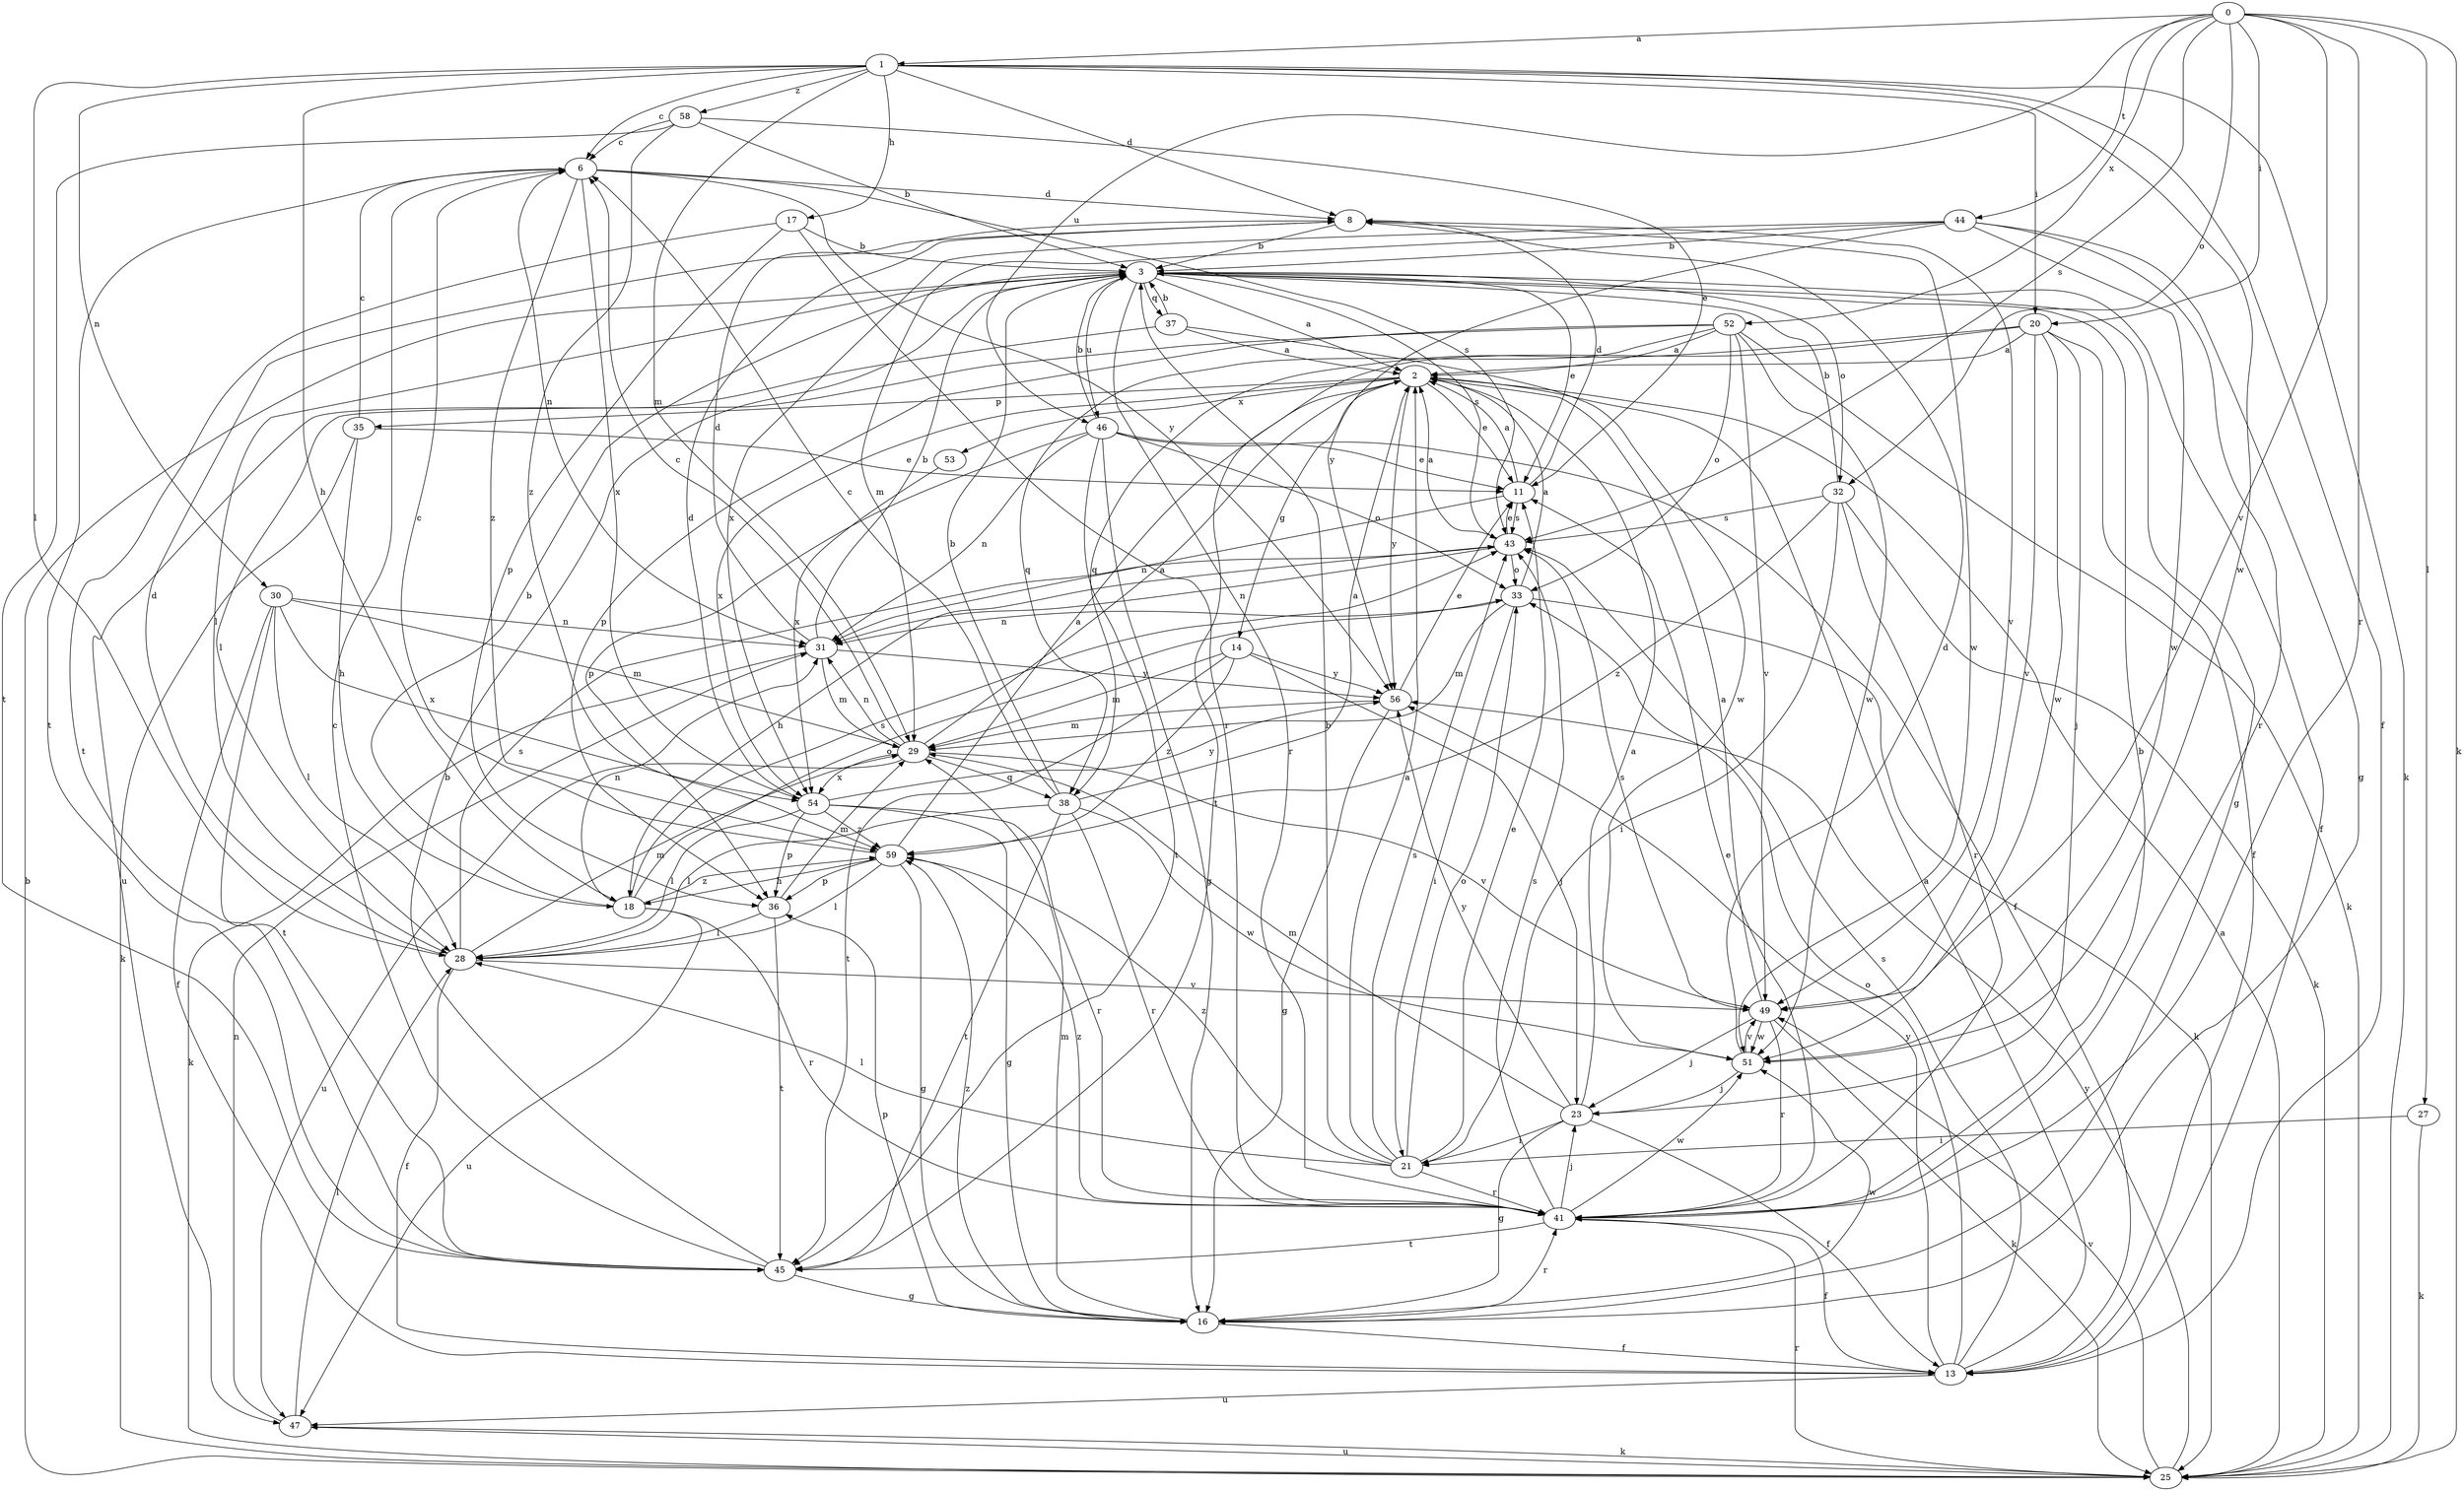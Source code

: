 strict digraph  {
0;
1;
2;
3;
6;
8;
11;
13;
14;
16;
17;
18;
20;
21;
23;
25;
27;
28;
29;
30;
31;
32;
33;
35;
36;
37;
38;
41;
43;
44;
45;
46;
47;
49;
51;
52;
53;
54;
56;
58;
59;
0 -> 1  [label=a];
0 -> 20  [label=i];
0 -> 25  [label=k];
0 -> 27  [label=l];
0 -> 32  [label=o];
0 -> 41  [label=r];
0 -> 43  [label=s];
0 -> 44  [label=t];
0 -> 46  [label=u];
0 -> 49  [label=v];
0 -> 52  [label=x];
1 -> 6  [label=c];
1 -> 8  [label=d];
1 -> 13  [label=f];
1 -> 17  [label=h];
1 -> 18  [label=h];
1 -> 20  [label=i];
1 -> 25  [label=k];
1 -> 28  [label=l];
1 -> 29  [label=m];
1 -> 30  [label=n];
1 -> 51  [label=w];
1 -> 58  [label=z];
2 -> 11  [label=e];
2 -> 14  [label=g];
2 -> 35  [label=p];
2 -> 53  [label=x];
2 -> 54  [label=x];
2 -> 56  [label=y];
3 -> 2  [label=a];
3 -> 11  [label=e];
3 -> 13  [label=f];
3 -> 16  [label=g];
3 -> 28  [label=l];
3 -> 32  [label=o];
3 -> 37  [label=q];
3 -> 41  [label=r];
3 -> 43  [label=s];
3 -> 46  [label=u];
6 -> 8  [label=d];
6 -> 31  [label=n];
6 -> 43  [label=s];
6 -> 45  [label=t];
6 -> 54  [label=x];
6 -> 56  [label=y];
6 -> 59  [label=z];
8 -> 3  [label=b];
8 -> 49  [label=v];
8 -> 51  [label=w];
11 -> 2  [label=a];
11 -> 8  [label=d];
11 -> 31  [label=n];
11 -> 43  [label=s];
13 -> 2  [label=a];
13 -> 33  [label=o];
13 -> 43  [label=s];
13 -> 47  [label=u];
13 -> 56  [label=y];
14 -> 23  [label=j];
14 -> 29  [label=m];
14 -> 45  [label=t];
14 -> 56  [label=y];
14 -> 59  [label=z];
16 -> 13  [label=f];
16 -> 29  [label=m];
16 -> 36  [label=p];
16 -> 41  [label=r];
16 -> 51  [label=w];
16 -> 59  [label=z];
17 -> 3  [label=b];
17 -> 36  [label=p];
17 -> 41  [label=r];
17 -> 45  [label=t];
18 -> 3  [label=b];
18 -> 31  [label=n];
18 -> 33  [label=o];
18 -> 41  [label=r];
18 -> 43  [label=s];
18 -> 47  [label=u];
18 -> 59  [label=z];
20 -> 2  [label=a];
20 -> 13  [label=f];
20 -> 23  [label=j];
20 -> 38  [label=q];
20 -> 45  [label=t];
20 -> 49  [label=v];
20 -> 51  [label=w];
21 -> 2  [label=a];
21 -> 3  [label=b];
21 -> 11  [label=e];
21 -> 28  [label=l];
21 -> 33  [label=o];
21 -> 41  [label=r];
21 -> 43  [label=s];
21 -> 59  [label=z];
23 -> 2  [label=a];
23 -> 13  [label=f];
23 -> 16  [label=g];
23 -> 21  [label=i];
23 -> 29  [label=m];
23 -> 56  [label=y];
25 -> 2  [label=a];
25 -> 3  [label=b];
25 -> 41  [label=r];
25 -> 47  [label=u];
25 -> 49  [label=v];
25 -> 56  [label=y];
27 -> 21  [label=i];
27 -> 25  [label=k];
28 -> 8  [label=d];
28 -> 13  [label=f];
28 -> 29  [label=m];
28 -> 43  [label=s];
28 -> 49  [label=v];
29 -> 2  [label=a];
29 -> 6  [label=c];
29 -> 31  [label=n];
29 -> 38  [label=q];
29 -> 47  [label=u];
29 -> 49  [label=v];
29 -> 54  [label=x];
30 -> 13  [label=f];
30 -> 28  [label=l];
30 -> 29  [label=m];
30 -> 31  [label=n];
30 -> 45  [label=t];
30 -> 54  [label=x];
31 -> 3  [label=b];
31 -> 8  [label=d];
31 -> 25  [label=k];
31 -> 29  [label=m];
31 -> 56  [label=y];
32 -> 3  [label=b];
32 -> 21  [label=i];
32 -> 25  [label=k];
32 -> 41  [label=r];
32 -> 43  [label=s];
32 -> 59  [label=z];
33 -> 2  [label=a];
33 -> 21  [label=i];
33 -> 25  [label=k];
33 -> 29  [label=m];
33 -> 31  [label=n];
35 -> 6  [label=c];
35 -> 11  [label=e];
35 -> 18  [label=h];
35 -> 25  [label=k];
36 -> 28  [label=l];
36 -> 29  [label=m];
36 -> 45  [label=t];
37 -> 2  [label=a];
37 -> 3  [label=b];
37 -> 47  [label=u];
37 -> 51  [label=w];
38 -> 2  [label=a];
38 -> 3  [label=b];
38 -> 6  [label=c];
38 -> 28  [label=l];
38 -> 41  [label=r];
38 -> 45  [label=t];
38 -> 51  [label=w];
41 -> 3  [label=b];
41 -> 11  [label=e];
41 -> 13  [label=f];
41 -> 23  [label=j];
41 -> 43  [label=s];
41 -> 45  [label=t];
41 -> 51  [label=w];
41 -> 59  [label=z];
43 -> 2  [label=a];
43 -> 11  [label=e];
43 -> 18  [label=h];
43 -> 31  [label=n];
43 -> 33  [label=o];
44 -> 3  [label=b];
44 -> 16  [label=g];
44 -> 29  [label=m];
44 -> 41  [label=r];
44 -> 51  [label=w];
44 -> 54  [label=x];
44 -> 56  [label=y];
45 -> 3  [label=b];
45 -> 6  [label=c];
45 -> 16  [label=g];
46 -> 3  [label=b];
46 -> 11  [label=e];
46 -> 13  [label=f];
46 -> 16  [label=g];
46 -> 31  [label=n];
46 -> 33  [label=o];
46 -> 36  [label=p];
46 -> 45  [label=t];
47 -> 25  [label=k];
47 -> 28  [label=l];
47 -> 31  [label=n];
49 -> 2  [label=a];
49 -> 23  [label=j];
49 -> 25  [label=k];
49 -> 41  [label=r];
49 -> 43  [label=s];
49 -> 51  [label=w];
51 -> 8  [label=d];
51 -> 23  [label=j];
51 -> 49  [label=v];
52 -> 2  [label=a];
52 -> 25  [label=k];
52 -> 28  [label=l];
52 -> 33  [label=o];
52 -> 36  [label=p];
52 -> 38  [label=q];
52 -> 49  [label=v];
52 -> 51  [label=w];
53 -> 54  [label=x];
54 -> 8  [label=d];
54 -> 16  [label=g];
54 -> 28  [label=l];
54 -> 36  [label=p];
54 -> 41  [label=r];
54 -> 56  [label=y];
54 -> 59  [label=z];
56 -> 11  [label=e];
56 -> 16  [label=g];
56 -> 29  [label=m];
58 -> 3  [label=b];
58 -> 6  [label=c];
58 -> 11  [label=e];
58 -> 45  [label=t];
58 -> 59  [label=z];
59 -> 2  [label=a];
59 -> 6  [label=c];
59 -> 16  [label=g];
59 -> 18  [label=h];
59 -> 28  [label=l];
59 -> 36  [label=p];
}
